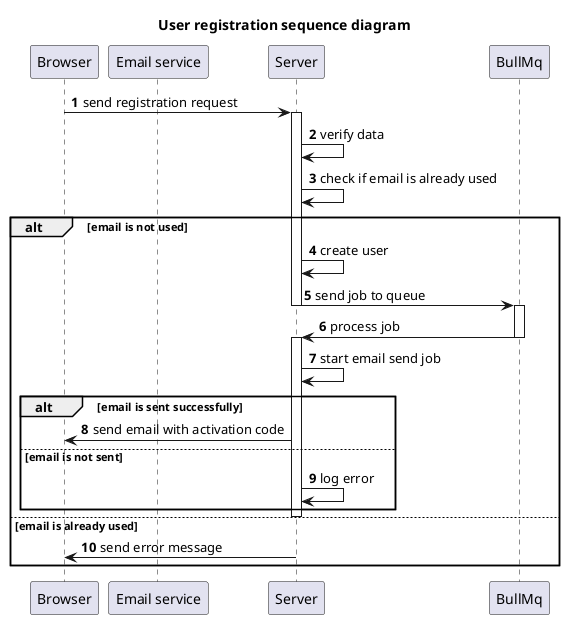 @startuml

title User registration sequence diagram
autonumber

participant "Browser" as browser
participant "Email service" as email
participant "Server" as server
participant "BullMq" as bullmq

browser -> server : send registration request
activate server
server -> server : verify data
server -> server : check if email is already used
alt email is not used
    server -> server : create user
    server -> bullmq : send job to queue
    deactivate server
    activate bullmq
    bullmq -> server : process job
    deactivate bullmq
    activate server
    server -> server : start email send job
    alt email is sent successfully
        server -> browser : send email with activation code
    else email is not sent
        server -> server : log error
    end
    deactivate server

else email is already used
    server -> browser : send error message
end

@enduml
